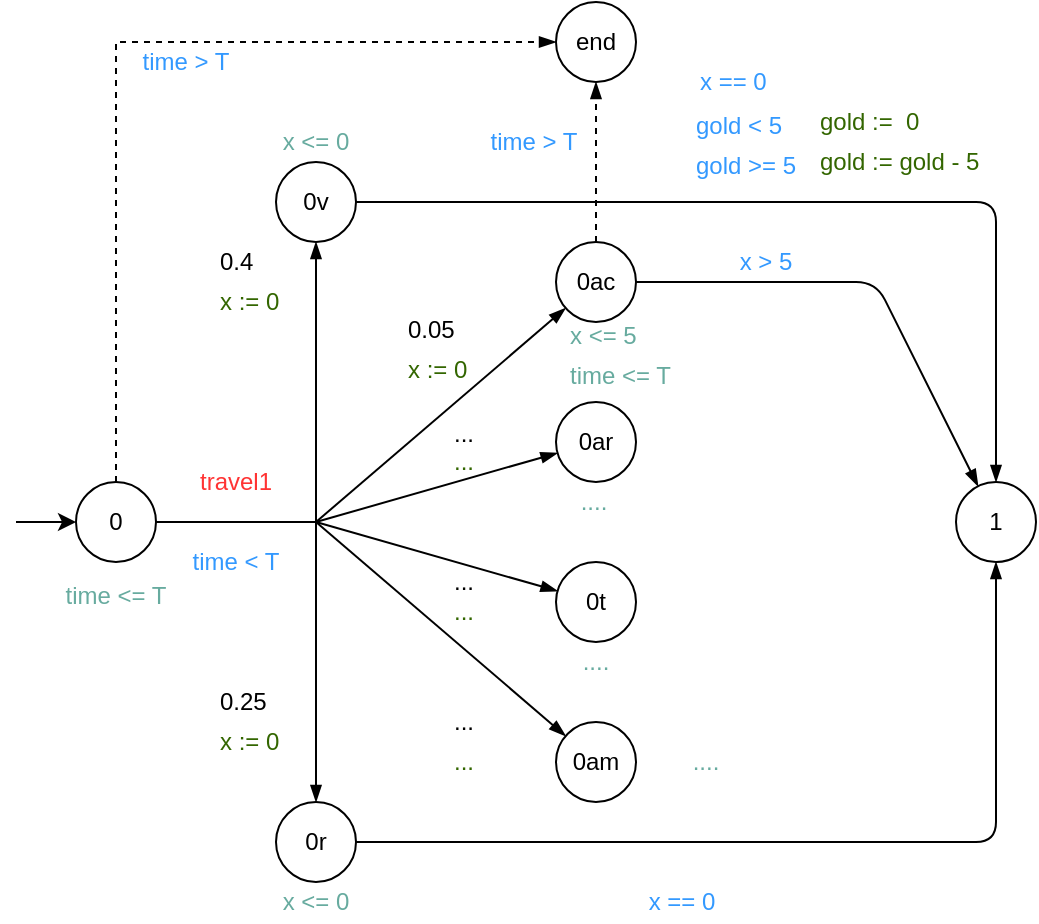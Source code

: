 <mxfile version="13.7.9" type="device"><diagram id="QfbNSQiKLSCTqOn4VS1K" name="Page-1"><mxGraphModel dx="813" dy="470" grid="1" gridSize="10" guides="1" tooltips="1" connect="1" arrows="1" fold="1" page="1" pageScale="1" pageWidth="827" pageHeight="1169" math="0" shadow="0"><root><mxCell id="0"/><mxCell id="1" parent="0"/><mxCell id="Bz2m0mubHHa_XrgzrZrH-52" style="edgeStyle=orthogonalEdgeStyle;rounded=0;orthogonalLoop=1;jettySize=auto;html=1;dashed=1;endArrow=blockThin;endFill=1;fontColor=#336600;" parent="1" source="Bz2m0mubHHa_XrgzrZrH-1" target="Bz2m0mubHHa_XrgzrZrH-48" edge="1"><mxGeometry relative="1" as="geometry"><Array as="points"><mxPoint x="220" y="140"/></Array></mxGeometry></mxCell><mxCell id="Bz2m0mubHHa_XrgzrZrH-1" value="0" style="ellipse;whiteSpace=wrap;html=1;aspect=fixed;" parent="1" vertex="1"><mxGeometry x="200" y="360" width="40" height="40" as="geometry"/></mxCell><mxCell id="Bz2m0mubHHa_XrgzrZrH-2" value="" style="endArrow=classic;html=1;fontSize=8;" parent="1" target="Bz2m0mubHHa_XrgzrZrH-1" edge="1"><mxGeometry width="50" height="50" relative="1" as="geometry"><mxPoint x="170" y="380" as="sourcePoint"/><mxPoint x="130" y="390" as="targetPoint"/></mxGeometry></mxCell><mxCell id="Bz2m0mubHHa_XrgzrZrH-3" value="" style="endArrow=none;html=1;" parent="1" source="Bz2m0mubHHa_XrgzrZrH-1" edge="1"><mxGeometry width="50" height="50" relative="1" as="geometry"><mxPoint x="310" y="460" as="sourcePoint"/><mxPoint x="320" y="380" as="targetPoint"/></mxGeometry></mxCell><mxCell id="Bz2m0mubHHa_XrgzrZrH-4" value="travel1" style="text;html=1;strokeColor=none;fillColor=none;align=center;verticalAlign=middle;whiteSpace=wrap;rounded=0;fontColor=#FF3333;" parent="1" vertex="1"><mxGeometry x="260" y="350" width="40" height="20" as="geometry"/></mxCell><mxCell id="Bz2m0mubHHa_XrgzrZrH-5" value="" style="endArrow=blockThin;html=1;endFill=1;" parent="1" target="Bz2m0mubHHa_XrgzrZrH-14" edge="1"><mxGeometry width="50" height="50" relative="1" as="geometry"><mxPoint x="320" y="380" as="sourcePoint"/><mxPoint x="340" y="320" as="targetPoint"/></mxGeometry></mxCell><mxCell id="Bz2m0mubHHa_XrgzrZrH-6" value="" style="endArrow=blockThin;html=1;endFill=1;" parent="1" target="Bz2m0mubHHa_XrgzrZrH-15" edge="1"><mxGeometry width="50" height="50" relative="1" as="geometry"><mxPoint x="320" y="380" as="sourcePoint"/><mxPoint x="360" y="330" as="targetPoint"/></mxGeometry></mxCell><mxCell id="Bz2m0mubHHa_XrgzrZrH-7" value="" style="endArrow=blockThin;html=1;endFill=1;" parent="1" target="Bz2m0mubHHa_XrgzrZrH-16" edge="1"><mxGeometry width="50" height="50" relative="1" as="geometry"><mxPoint x="320" y="380" as="sourcePoint"/><mxPoint x="380" y="360" as="targetPoint"/></mxGeometry></mxCell><mxCell id="Bz2m0mubHHa_XrgzrZrH-8" value="" style="endArrow=blockThin;html=1;endFill=1;" parent="1" target="Bz2m0mubHHa_XrgzrZrH-17" edge="1"><mxGeometry width="50" height="50" relative="1" as="geometry"><mxPoint x="320" y="380" as="sourcePoint"/><mxPoint x="380" y="400" as="targetPoint"/></mxGeometry></mxCell><mxCell id="Bz2m0mubHHa_XrgzrZrH-9" value="" style="endArrow=blockThin;html=1;endFill=1;" parent="1" target="Bz2m0mubHHa_XrgzrZrH-19" edge="1"><mxGeometry width="50" height="50" relative="1" as="geometry"><mxPoint x="320" y="380" as="sourcePoint"/><mxPoint x="340" y="440" as="targetPoint"/></mxGeometry></mxCell><mxCell id="Bz2m0mubHHa_XrgzrZrH-10" value="" style="endArrow=blockThin;html=1;endFill=1;" parent="1" target="Bz2m0mubHHa_XrgzrZrH-18" edge="1"><mxGeometry width="50" height="50" relative="1" as="geometry"><mxPoint x="320" y="380" as="sourcePoint"/><mxPoint x="360" y="430" as="targetPoint"/></mxGeometry></mxCell><mxCell id="Bz2m0mubHHa_XrgzrZrH-14" value="0v" style="ellipse;whiteSpace=wrap;html=1;aspect=fixed;" parent="1" vertex="1"><mxGeometry x="300" y="200" width="40" height="40" as="geometry"/></mxCell><mxCell id="Bz2m0mubHHa_XrgzrZrH-15" value="0ac" style="ellipse;whiteSpace=wrap;html=1;aspect=fixed;" parent="1" vertex="1"><mxGeometry x="440" y="240" width="40" height="40" as="geometry"/></mxCell><mxCell id="Bz2m0mubHHa_XrgzrZrH-16" value="0ar" style="ellipse;whiteSpace=wrap;html=1;aspect=fixed;" parent="1" vertex="1"><mxGeometry x="440" y="320" width="40" height="40" as="geometry"/></mxCell><mxCell id="Bz2m0mubHHa_XrgzrZrH-17" value="0t" style="ellipse;whiteSpace=wrap;html=1;aspect=fixed;" parent="1" vertex="1"><mxGeometry x="440" y="400" width="40" height="40" as="geometry"/></mxCell><mxCell id="Bz2m0mubHHa_XrgzrZrH-18" value="0am" style="ellipse;whiteSpace=wrap;html=1;aspect=fixed;" parent="1" vertex="1"><mxGeometry x="440" y="480" width="40" height="40" as="geometry"/></mxCell><mxCell id="Bz2m0mubHHa_XrgzrZrH-19" value="0r" style="ellipse;whiteSpace=wrap;html=1;aspect=fixed;" parent="1" vertex="1"><mxGeometry x="300" y="520" width="40" height="40" as="geometry"/></mxCell><mxCell id="Bz2m0mubHHa_XrgzrZrH-22" value="0.4" style="text;html=1;strokeColor=none;fillColor=none;align=left;verticalAlign=middle;whiteSpace=wrap;rounded=0;" parent="1" vertex="1"><mxGeometry x="270" y="240" width="40" height="20" as="geometry"/></mxCell><mxCell id="Bz2m0mubHHa_XrgzrZrH-23" value="0.05" style="text;html=1;strokeColor=none;fillColor=none;align=left;verticalAlign=middle;whiteSpace=wrap;rounded=0;" parent="1" vertex="1"><mxGeometry x="364" y="274" width="40" height="20" as="geometry"/></mxCell><mxCell id="Bz2m0mubHHa_XrgzrZrH-24" value="..." style="text;html=1;strokeColor=none;fillColor=none;align=center;verticalAlign=middle;whiteSpace=wrap;rounded=0;" parent="1" vertex="1"><mxGeometry x="374" y="326" width="40" height="20" as="geometry"/></mxCell><mxCell id="Bz2m0mubHHa_XrgzrZrH-25" value="..." style="text;html=1;strokeColor=none;fillColor=none;align=center;verticalAlign=middle;whiteSpace=wrap;rounded=0;" parent="1" vertex="1"><mxGeometry x="374" y="400" width="40" height="20" as="geometry"/></mxCell><mxCell id="Bz2m0mubHHa_XrgzrZrH-26" value="..." style="text;html=1;strokeColor=none;fillColor=none;align=center;verticalAlign=middle;whiteSpace=wrap;rounded=0;" parent="1" vertex="1"><mxGeometry x="374" y="470" width="40" height="20" as="geometry"/></mxCell><mxCell id="Bz2m0mubHHa_XrgzrZrH-27" value="0.25" style="text;html=1;strokeColor=none;fillColor=none;align=left;verticalAlign=middle;whiteSpace=wrap;rounded=0;" parent="1" vertex="1"><mxGeometry x="270" y="460" width="40" height="20" as="geometry"/></mxCell><mxCell id="Bz2m0mubHHa_XrgzrZrH-28" value="time &amp;lt; T" style="text;html=1;strokeColor=none;fillColor=none;align=center;verticalAlign=middle;whiteSpace=wrap;rounded=0;fontColor=#3399FF;" parent="1" vertex="1"><mxGeometry x="255" y="390" width="50" height="20" as="geometry"/></mxCell><mxCell id="Bz2m0mubHHa_XrgzrZrH-30" value="1" style="ellipse;whiteSpace=wrap;html=1;aspect=fixed;" parent="1" vertex="1"><mxGeometry x="640" y="360" width="40" height="40" as="geometry"/></mxCell><mxCell id="Bz2m0mubHHa_XrgzrZrH-31" value="" style="endArrow=blockThin;html=1;endFill=1;" parent="1" source="Bz2m0mubHHa_XrgzrZrH-14" target="Bz2m0mubHHa_XrgzrZrH-30" edge="1"><mxGeometry width="50" height="50" relative="1" as="geometry"><mxPoint x="330.0" y="390" as="sourcePoint"/><mxPoint x="347.519" y="249.846" as="targetPoint"/><Array as="points"><mxPoint x="660" y="220"/></Array></mxGeometry></mxCell><mxCell id="Bz2m0mubHHa_XrgzrZrH-36" value="" style="endArrow=blockThin;html=1;endFill=1;" parent="1" source="Bz2m0mubHHa_XrgzrZrH-19" target="Bz2m0mubHHa_XrgzrZrH-30" edge="1"><mxGeometry width="50" height="50" relative="1" as="geometry"><mxPoint x="370" y="480" as="sourcePoint"/><mxPoint x="670" y="620" as="targetPoint"/><Array as="points"><mxPoint x="400" y="540"/><mxPoint x="660" y="540"/></Array></mxGeometry></mxCell><mxCell id="Bz2m0mubHHa_XrgzrZrH-38" value="gold := gold - 5" style="text;html=1;strokeColor=none;fillColor=none;align=left;verticalAlign=middle;whiteSpace=wrap;rounded=0;fontColor=#336600;" parent="1" vertex="1"><mxGeometry x="570" y="190" width="88" height="20" as="geometry"/></mxCell><mxCell id="Bz2m0mubHHa_XrgzrZrH-39" value="x == 0" style="text;html=1;strokeColor=none;fillColor=none;align=left;verticalAlign=middle;whiteSpace=wrap;rounded=0;fontColor=#3399FF;" parent="1" vertex="1"><mxGeometry x="510" y="150" width="40" height="20" as="geometry"/></mxCell><mxCell id="Bz2m0mubHHa_XrgzrZrH-41" value="" style="endArrow=blockThin;html=1;endFill=1;" parent="1" source="Bz2m0mubHHa_XrgzrZrH-15" target="Bz2m0mubHHa_XrgzrZrH-30" edge="1"><mxGeometry width="50" height="50" relative="1" as="geometry"><mxPoint x="487.146" y="499.704" as="sourcePoint"/><mxPoint x="652.85" y="400.29" as="targetPoint"/><Array as="points"><mxPoint x="600" y="260"/></Array></mxGeometry></mxCell><mxCell id="Bz2m0mubHHa_XrgzrZrH-43" value="x &amp;gt; 5" style="text;html=1;strokeColor=none;fillColor=none;align=center;verticalAlign=middle;whiteSpace=wrap;rounded=0;fontColor=#3399FF;" parent="1" vertex="1"><mxGeometry x="510" y="240" width="70" height="20" as="geometry"/></mxCell><mxCell id="Bz2m0mubHHa_XrgzrZrH-44" value="x := 0" style="text;html=1;strokeColor=none;fillColor=none;align=left;verticalAlign=middle;whiteSpace=wrap;rounded=0;labelBackgroundColor=none;fontColor=#336600;" parent="1" vertex="1"><mxGeometry x="364" y="294" width="38" height="20" as="geometry"/></mxCell><mxCell id="Bz2m0mubHHa_XrgzrZrH-46" value="x &amp;lt;= 5" style="text;html=1;strokeColor=none;fillColor=none;align=left;verticalAlign=middle;whiteSpace=wrap;rounded=0;fontColor=#67AB9F;" parent="1" vertex="1"><mxGeometry x="445" y="277" width="70" height="20" as="geometry"/></mxCell><mxCell id="Bz2m0mubHHa_XrgzrZrH-47" value="time &amp;lt;= T" style="text;html=1;strokeColor=none;fillColor=none;align=left;verticalAlign=middle;whiteSpace=wrap;rounded=0;fontColor=#67AB9F;" parent="1" vertex="1"><mxGeometry x="445" y="297" width="70" height="20" as="geometry"/></mxCell><mxCell id="Bz2m0mubHHa_XrgzrZrH-48" value="end" style="ellipse;whiteSpace=wrap;html=1;aspect=fixed;" parent="1" vertex="1"><mxGeometry x="440" y="120" width="40" height="40" as="geometry"/></mxCell><mxCell id="Bz2m0mubHHa_XrgzrZrH-49" value="" style="endArrow=blockThin;html=1;endFill=1;dashed=1;" parent="1" source="Bz2m0mubHHa_XrgzrZrH-15" target="Bz2m0mubHHa_XrgzrZrH-48" edge="1"><mxGeometry width="50" height="50" relative="1" as="geometry"><mxPoint x="679.996" y="234.296" as="sourcePoint"/><mxPoint x="845.7" y="333.71" as="targetPoint"/><Array as="points"/></mxGeometry></mxCell><mxCell id="Bz2m0mubHHa_XrgzrZrH-51" value="time &amp;lt;= T" style="text;html=1;strokeColor=none;fillColor=none;align=center;verticalAlign=middle;whiteSpace=wrap;rounded=0;fontColor=#67AB9F;" parent="1" vertex="1"><mxGeometry x="185" y="407" width="70" height="20" as="geometry"/></mxCell><mxCell id="Bz2m0mubHHa_XrgzrZrH-53" value="time &amp;gt; T" style="text;html=1;strokeColor=none;fillColor=none;align=center;verticalAlign=middle;whiteSpace=wrap;rounded=0;fontColor=#3399FF;" parent="1" vertex="1"><mxGeometry x="220" y="140" width="70" height="20" as="geometry"/></mxCell><mxCell id="Bz2m0mubHHa_XrgzrZrH-55" value="time &amp;gt; T" style="text;html=1;strokeColor=none;fillColor=none;align=center;verticalAlign=middle;whiteSpace=wrap;rounded=0;fontColor=#3399FF;" parent="1" vertex="1"><mxGeometry x="394" y="180" width="70" height="20" as="geometry"/></mxCell><mxCell id="Bz2m0mubHHa_XrgzrZrH-56" value="x := 0" style="text;html=1;strokeColor=none;fillColor=none;align=left;verticalAlign=middle;whiteSpace=wrap;rounded=0;labelBackgroundColor=none;fontColor=#336600;" parent="1" vertex="1"><mxGeometry x="270" y="260" width="60" height="20" as="geometry"/></mxCell><mxCell id="Bz2m0mubHHa_XrgzrZrH-57" value="x &amp;lt;= 0" style="text;html=1;strokeColor=none;fillColor=none;align=center;verticalAlign=middle;whiteSpace=wrap;rounded=0;fontColor=#67AB9F;" parent="1" vertex="1"><mxGeometry x="285" y="180" width="70" height="20" as="geometry"/></mxCell><mxCell id="Bz2m0mubHHa_XrgzrZrH-59" value="..." style="text;html=1;strokeColor=none;fillColor=none;align=center;verticalAlign=middle;whiteSpace=wrap;rounded=0;labelBackgroundColor=none;fontColor=#336600;" parent="1" vertex="1"><mxGeometry x="364" y="340" width="60" height="20" as="geometry"/></mxCell><mxCell id="Bz2m0mubHHa_XrgzrZrH-64" value="&lt;font color=&quot;#3399ff&quot;&gt;gold &amp;gt;= 5&lt;/font&gt;" style="text;html=1;strokeColor=none;fillColor=none;align=left;verticalAlign=middle;whiteSpace=wrap;rounded=0;fontColor=#336600;" parent="1" vertex="1"><mxGeometry x="508" y="192" width="60" height="20" as="geometry"/></mxCell><mxCell id="Bz2m0mubHHa_XrgzrZrH-65" value="gold :=&amp;nbsp; 0" style="text;html=1;strokeColor=none;fillColor=none;align=left;verticalAlign=middle;whiteSpace=wrap;rounded=0;fontColor=#336600;" parent="1" vertex="1"><mxGeometry x="570" y="170" width="87" height="20" as="geometry"/></mxCell><mxCell id="Bz2m0mubHHa_XrgzrZrH-66" value="&lt;font color=&quot;#3399ff&quot;&gt;gold &amp;lt; 5&lt;/font&gt;" style="text;html=1;strokeColor=none;fillColor=none;align=left;verticalAlign=middle;whiteSpace=wrap;rounded=0;fontColor=#336600;" parent="1" vertex="1"><mxGeometry x="508" y="172" width="60" height="20" as="geometry"/></mxCell><mxCell id="Bz2m0mubHHa_XrgzrZrH-71" style="edgeStyle=orthogonalEdgeStyle;rounded=0;orthogonalLoop=1;jettySize=auto;html=1;exitX=0.5;exitY=1;exitDx=0;exitDy=0;dashed=1;endArrow=blockThin;endFill=1;fontColor=#336600;" parent="1" edge="1"><mxGeometry relative="1" as="geometry"><mxPoint x="582.5" y="370" as="sourcePoint"/><mxPoint x="582.5" y="370" as="targetPoint"/></mxGeometry></mxCell><mxCell id="Bz2m0mubHHa_XrgzrZrH-73" value="..." style="text;html=1;strokeColor=none;fillColor=none;align=center;verticalAlign=middle;whiteSpace=wrap;rounded=0;labelBackgroundColor=none;fontColor=#336600;" parent="1" vertex="1"><mxGeometry x="364" y="415" width="60" height="20" as="geometry"/></mxCell><mxCell id="Bz2m0mubHHa_XrgzrZrH-74" value="..." style="text;html=1;strokeColor=none;fillColor=none;align=center;verticalAlign=middle;whiteSpace=wrap;rounded=0;labelBackgroundColor=none;fontColor=#336600;" parent="1" vertex="1"><mxGeometry x="364" y="490" width="60" height="20" as="geometry"/></mxCell><mxCell id="Bz2m0mubHHa_XrgzrZrH-75" value="x := 0" style="text;html=1;strokeColor=none;fillColor=none;align=left;verticalAlign=middle;whiteSpace=wrap;rounded=0;labelBackgroundColor=none;fontColor=#336600;" parent="1" vertex="1"><mxGeometry x="270" y="480" width="60" height="20" as="geometry"/></mxCell><mxCell id="Bz2m0mubHHa_XrgzrZrH-76" value="...." style="text;html=1;strokeColor=none;fillColor=none;align=center;verticalAlign=middle;whiteSpace=wrap;rounded=0;fontColor=#67AB9F;" parent="1" vertex="1"><mxGeometry x="425" y="440" width="70" height="20" as="geometry"/></mxCell><mxCell id="Bz2m0mubHHa_XrgzrZrH-83" value="x &amp;lt;= 0" style="text;html=1;strokeColor=none;fillColor=none;align=center;verticalAlign=middle;whiteSpace=wrap;rounded=0;fontColor=#67AB9F;" parent="1" vertex="1"><mxGeometry x="285" y="560" width="70" height="20" as="geometry"/></mxCell><mxCell id="Bz2m0mubHHa_XrgzrZrH-84" value="x == 0" style="text;html=1;strokeColor=none;fillColor=none;align=center;verticalAlign=middle;whiteSpace=wrap;rounded=0;fontColor=#3399FF;" parent="1" vertex="1"><mxGeometry x="468" y="560" width="70" height="20" as="geometry"/></mxCell><mxCell id="Bz2m0mubHHa_XrgzrZrH-85" value="...." style="text;html=1;strokeColor=none;fillColor=none;align=center;verticalAlign=middle;whiteSpace=wrap;rounded=0;fontColor=#67AB9F;" parent="1" vertex="1"><mxGeometry x="480" y="490" width="70" height="20" as="geometry"/></mxCell><mxCell id="Bz2m0mubHHa_XrgzrZrH-97" value="...." style="text;html=1;strokeColor=none;fillColor=none;align=center;verticalAlign=middle;whiteSpace=wrap;rounded=0;fontColor=#67AB9F;" parent="1" vertex="1"><mxGeometry x="424" y="360" width="70" height="20" as="geometry"/></mxCell></root></mxGraphModel></diagram></mxfile>